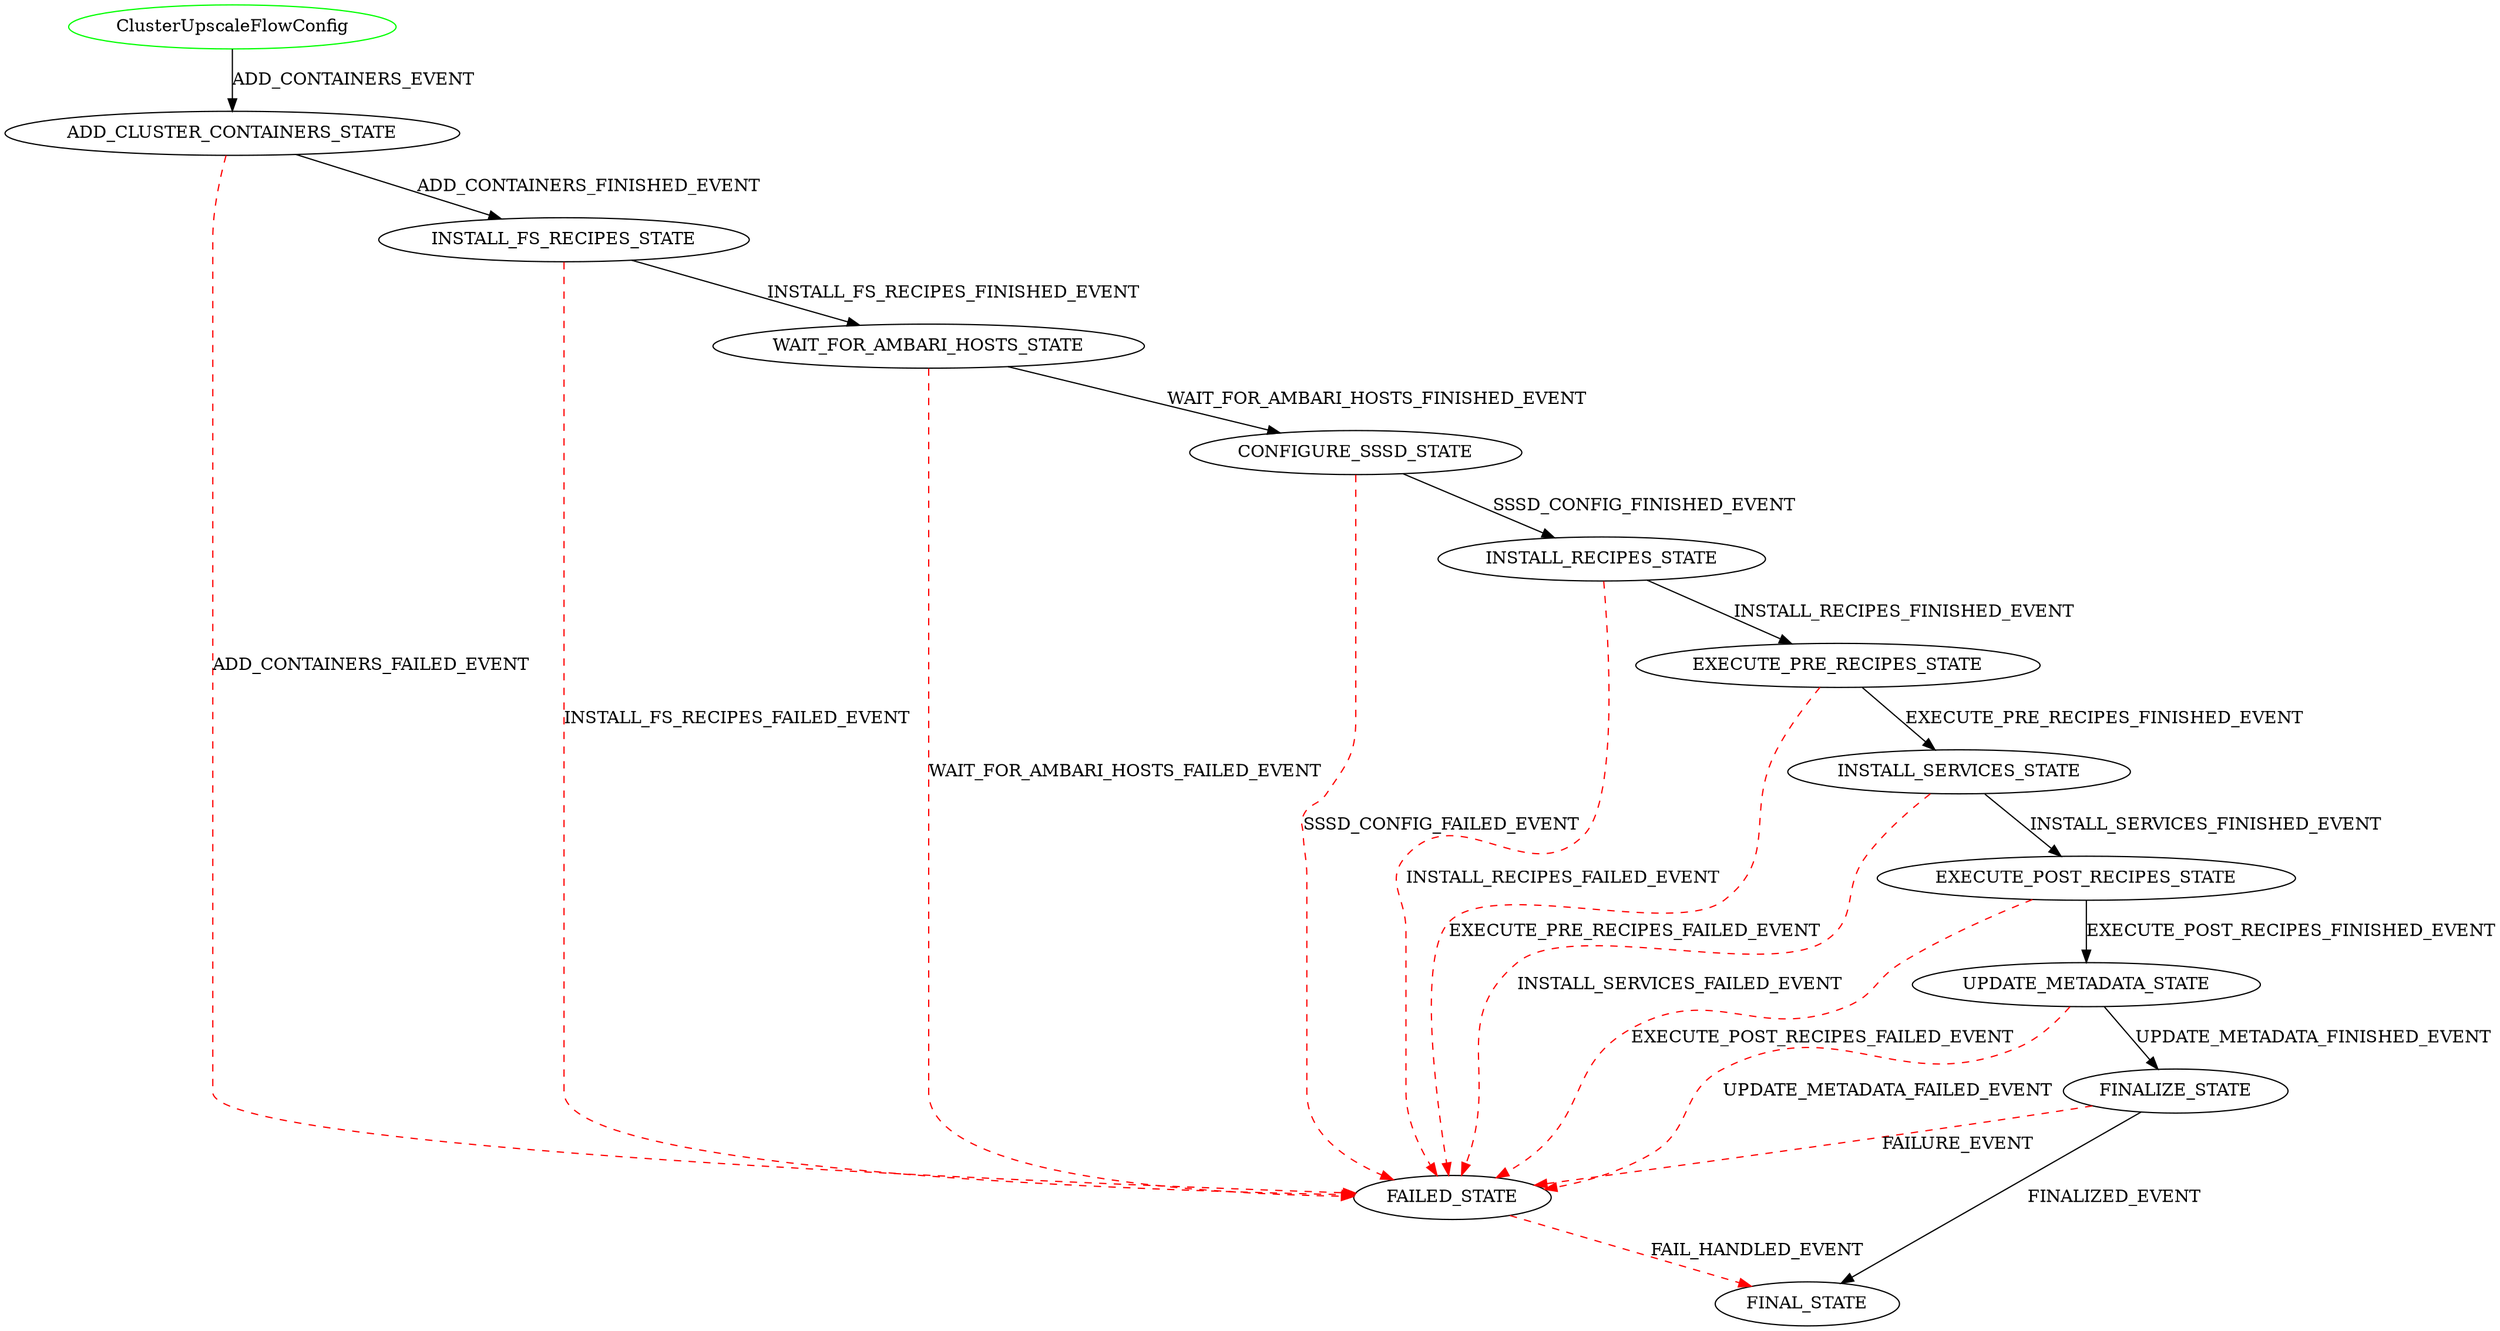 digraph {
INIT_STATE [label="ClusterUpscaleFlowConfig" shape=ellipse color=green];
INIT_STATE -> ADD_CLUSTER_CONTAINERS_STATE [label="ADD_CONTAINERS_EVENT" color=black style=solid];
ADD_CLUSTER_CONTAINERS_STATE -> FAILED_STATE [label="ADD_CONTAINERS_FAILED_EVENT" color=red style=dashed];
FAILED_STATE -> FINAL_STATE [label="FAIL_HANDLED_EVENT" color=red style=dashed];
ADD_CLUSTER_CONTAINERS_STATE -> INSTALL_FS_RECIPES_STATE [label="ADD_CONTAINERS_FINISHED_EVENT" color=black style=solid];
INSTALL_FS_RECIPES_STATE -> FAILED_STATE [label="INSTALL_FS_RECIPES_FAILED_EVENT" color=red style=dashed];
INSTALL_FS_RECIPES_STATE -> WAIT_FOR_AMBARI_HOSTS_STATE [label="INSTALL_FS_RECIPES_FINISHED_EVENT" color=black style=solid];
WAIT_FOR_AMBARI_HOSTS_STATE -> FAILED_STATE [label="WAIT_FOR_AMBARI_HOSTS_FAILED_EVENT" color=red style=dashed];
WAIT_FOR_AMBARI_HOSTS_STATE -> CONFIGURE_SSSD_STATE [label="WAIT_FOR_AMBARI_HOSTS_FINISHED_EVENT" color=black style=solid];
CONFIGURE_SSSD_STATE -> FAILED_STATE [label="SSSD_CONFIG_FAILED_EVENT" color=red style=dashed];
CONFIGURE_SSSD_STATE -> INSTALL_RECIPES_STATE [label="SSSD_CONFIG_FINISHED_EVENT" color=black style=solid];
INSTALL_RECIPES_STATE -> FAILED_STATE [label="INSTALL_RECIPES_FAILED_EVENT" color=red style=dashed];
INSTALL_RECIPES_STATE -> EXECUTE_PRE_RECIPES_STATE [label="INSTALL_RECIPES_FINISHED_EVENT" color=black style=solid];
EXECUTE_PRE_RECIPES_STATE -> FAILED_STATE [label="EXECUTE_PRE_RECIPES_FAILED_EVENT" color=red style=dashed];
EXECUTE_PRE_RECIPES_STATE -> INSTALL_SERVICES_STATE [label="EXECUTE_PRE_RECIPES_FINISHED_EVENT" color=black style=solid];
INSTALL_SERVICES_STATE -> FAILED_STATE [label="INSTALL_SERVICES_FAILED_EVENT" color=red style=dashed];
INSTALL_SERVICES_STATE -> EXECUTE_POST_RECIPES_STATE [label="INSTALL_SERVICES_FINISHED_EVENT" color=black style=solid];
EXECUTE_POST_RECIPES_STATE -> FAILED_STATE [label="EXECUTE_POST_RECIPES_FAILED_EVENT" color=red style=dashed];
EXECUTE_POST_RECIPES_STATE -> UPDATE_METADATA_STATE [label="EXECUTE_POST_RECIPES_FINISHED_EVENT" color=black style=solid];
UPDATE_METADATA_STATE -> FAILED_STATE [label="UPDATE_METADATA_FAILED_EVENT" color=red style=dashed];
UPDATE_METADATA_STATE -> FINALIZE_STATE [label="UPDATE_METADATA_FINISHED_EVENT" color=black style=solid];
FINALIZE_STATE -> FAILED_STATE [label="FAILURE_EVENT" color=red style=dashed];
FINALIZE_STATE -> FINAL_STATE [label="FINALIZED_EVENT" color=black style=solid];
}